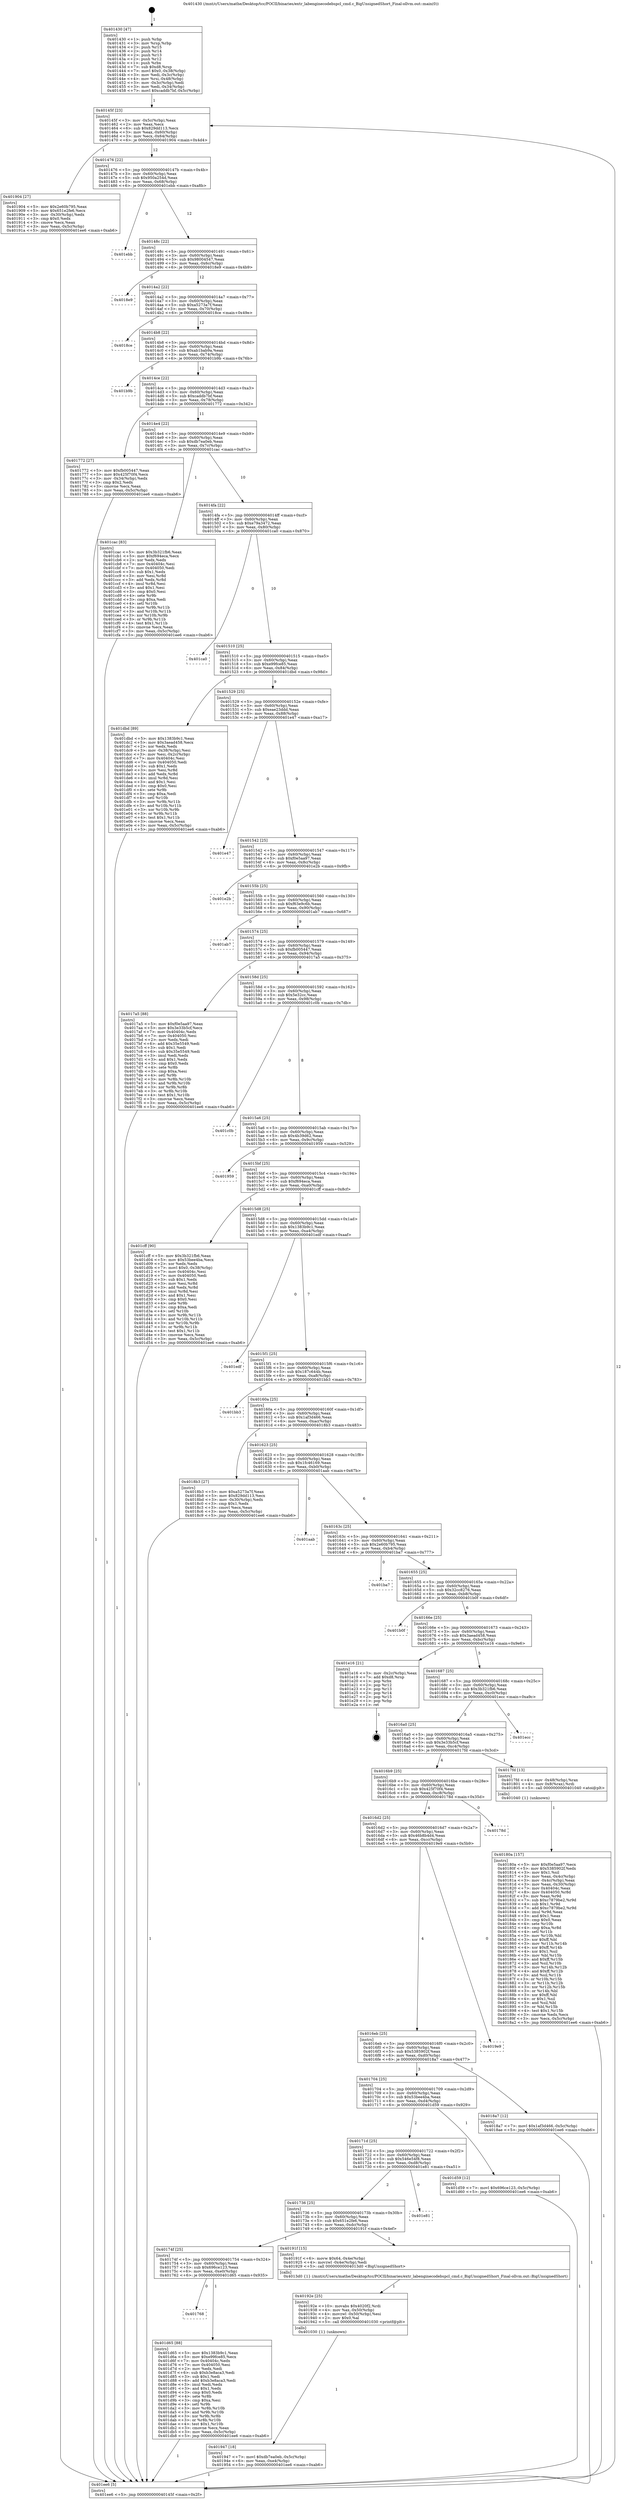 digraph "0x401430" {
  label = "0x401430 (/mnt/c/Users/mathe/Desktop/tcc/POCII/binaries/extr_labenginecodebspcl_cmd.c_BigUnsignedShort_Final-ollvm.out::main(0))"
  labelloc = "t"
  node[shape=record]

  Entry [label="",width=0.3,height=0.3,shape=circle,fillcolor=black,style=filled]
  "0x40145f" [label="{
     0x40145f [23]\l
     | [instrs]\l
     &nbsp;&nbsp;0x40145f \<+3\>: mov -0x5c(%rbp),%eax\l
     &nbsp;&nbsp;0x401462 \<+2\>: mov %eax,%ecx\l
     &nbsp;&nbsp;0x401464 \<+6\>: sub $0x829dd113,%ecx\l
     &nbsp;&nbsp;0x40146a \<+3\>: mov %eax,-0x60(%rbp)\l
     &nbsp;&nbsp;0x40146d \<+3\>: mov %ecx,-0x64(%rbp)\l
     &nbsp;&nbsp;0x401470 \<+6\>: je 0000000000401904 \<main+0x4d4\>\l
  }"]
  "0x401904" [label="{
     0x401904 [27]\l
     | [instrs]\l
     &nbsp;&nbsp;0x401904 \<+5\>: mov $0x2e60b795,%eax\l
     &nbsp;&nbsp;0x401909 \<+5\>: mov $0x651e2fe6,%ecx\l
     &nbsp;&nbsp;0x40190e \<+3\>: mov -0x30(%rbp),%edx\l
     &nbsp;&nbsp;0x401911 \<+3\>: cmp $0x0,%edx\l
     &nbsp;&nbsp;0x401914 \<+3\>: cmove %ecx,%eax\l
     &nbsp;&nbsp;0x401917 \<+3\>: mov %eax,-0x5c(%rbp)\l
     &nbsp;&nbsp;0x40191a \<+5\>: jmp 0000000000401ee6 \<main+0xab6\>\l
  }"]
  "0x401476" [label="{
     0x401476 [22]\l
     | [instrs]\l
     &nbsp;&nbsp;0x401476 \<+5\>: jmp 000000000040147b \<main+0x4b\>\l
     &nbsp;&nbsp;0x40147b \<+3\>: mov -0x60(%rbp),%eax\l
     &nbsp;&nbsp;0x40147e \<+5\>: sub $0x950a254d,%eax\l
     &nbsp;&nbsp;0x401483 \<+3\>: mov %eax,-0x68(%rbp)\l
     &nbsp;&nbsp;0x401486 \<+6\>: je 0000000000401ebb \<main+0xa8b\>\l
  }"]
  Exit [label="",width=0.3,height=0.3,shape=circle,fillcolor=black,style=filled,peripheries=2]
  "0x401ebb" [label="{
     0x401ebb\l
  }", style=dashed]
  "0x40148c" [label="{
     0x40148c [22]\l
     | [instrs]\l
     &nbsp;&nbsp;0x40148c \<+5\>: jmp 0000000000401491 \<main+0x61\>\l
     &nbsp;&nbsp;0x401491 \<+3\>: mov -0x60(%rbp),%eax\l
     &nbsp;&nbsp;0x401494 \<+5\>: sub $0x98004547,%eax\l
     &nbsp;&nbsp;0x401499 \<+3\>: mov %eax,-0x6c(%rbp)\l
     &nbsp;&nbsp;0x40149c \<+6\>: je 00000000004018e9 \<main+0x4b9\>\l
  }"]
  "0x401768" [label="{
     0x401768\l
  }", style=dashed]
  "0x4018e9" [label="{
     0x4018e9\l
  }", style=dashed]
  "0x4014a2" [label="{
     0x4014a2 [22]\l
     | [instrs]\l
     &nbsp;&nbsp;0x4014a2 \<+5\>: jmp 00000000004014a7 \<main+0x77\>\l
     &nbsp;&nbsp;0x4014a7 \<+3\>: mov -0x60(%rbp),%eax\l
     &nbsp;&nbsp;0x4014aa \<+5\>: sub $0xa5273a7f,%eax\l
     &nbsp;&nbsp;0x4014af \<+3\>: mov %eax,-0x70(%rbp)\l
     &nbsp;&nbsp;0x4014b2 \<+6\>: je 00000000004018ce \<main+0x49e\>\l
  }"]
  "0x401d65" [label="{
     0x401d65 [88]\l
     | [instrs]\l
     &nbsp;&nbsp;0x401d65 \<+5\>: mov $0x1383b9c1,%eax\l
     &nbsp;&nbsp;0x401d6a \<+5\>: mov $0xe99fce85,%ecx\l
     &nbsp;&nbsp;0x401d6f \<+7\>: mov 0x40404c,%edx\l
     &nbsp;&nbsp;0x401d76 \<+7\>: mov 0x404050,%esi\l
     &nbsp;&nbsp;0x401d7d \<+2\>: mov %edx,%edi\l
     &nbsp;&nbsp;0x401d7f \<+6\>: sub $0xb3e8aca3,%edi\l
     &nbsp;&nbsp;0x401d85 \<+3\>: sub $0x1,%edi\l
     &nbsp;&nbsp;0x401d88 \<+6\>: add $0xb3e8aca3,%edi\l
     &nbsp;&nbsp;0x401d8e \<+3\>: imul %edi,%edx\l
     &nbsp;&nbsp;0x401d91 \<+3\>: and $0x1,%edx\l
     &nbsp;&nbsp;0x401d94 \<+3\>: cmp $0x0,%edx\l
     &nbsp;&nbsp;0x401d97 \<+4\>: sete %r8b\l
     &nbsp;&nbsp;0x401d9b \<+3\>: cmp $0xa,%esi\l
     &nbsp;&nbsp;0x401d9e \<+4\>: setl %r9b\l
     &nbsp;&nbsp;0x401da2 \<+3\>: mov %r8b,%r10b\l
     &nbsp;&nbsp;0x401da5 \<+3\>: and %r9b,%r10b\l
     &nbsp;&nbsp;0x401da8 \<+3\>: xor %r9b,%r8b\l
     &nbsp;&nbsp;0x401dab \<+3\>: or %r8b,%r10b\l
     &nbsp;&nbsp;0x401dae \<+4\>: test $0x1,%r10b\l
     &nbsp;&nbsp;0x401db2 \<+3\>: cmovne %ecx,%eax\l
     &nbsp;&nbsp;0x401db5 \<+3\>: mov %eax,-0x5c(%rbp)\l
     &nbsp;&nbsp;0x401db8 \<+5\>: jmp 0000000000401ee6 \<main+0xab6\>\l
  }"]
  "0x4018ce" [label="{
     0x4018ce\l
  }", style=dashed]
  "0x4014b8" [label="{
     0x4014b8 [22]\l
     | [instrs]\l
     &nbsp;&nbsp;0x4014b8 \<+5\>: jmp 00000000004014bd \<main+0x8d\>\l
     &nbsp;&nbsp;0x4014bd \<+3\>: mov -0x60(%rbp),%eax\l
     &nbsp;&nbsp;0x4014c0 \<+5\>: sub $0xab1bab9a,%eax\l
     &nbsp;&nbsp;0x4014c5 \<+3\>: mov %eax,-0x74(%rbp)\l
     &nbsp;&nbsp;0x4014c8 \<+6\>: je 0000000000401b9b \<main+0x76b\>\l
  }"]
  "0x401947" [label="{
     0x401947 [18]\l
     | [instrs]\l
     &nbsp;&nbsp;0x401947 \<+7\>: movl $0xdb7ea0eb,-0x5c(%rbp)\l
     &nbsp;&nbsp;0x40194e \<+6\>: mov %eax,-0xe4(%rbp)\l
     &nbsp;&nbsp;0x401954 \<+5\>: jmp 0000000000401ee6 \<main+0xab6\>\l
  }"]
  "0x401b9b" [label="{
     0x401b9b\l
  }", style=dashed]
  "0x4014ce" [label="{
     0x4014ce [22]\l
     | [instrs]\l
     &nbsp;&nbsp;0x4014ce \<+5\>: jmp 00000000004014d3 \<main+0xa3\>\l
     &nbsp;&nbsp;0x4014d3 \<+3\>: mov -0x60(%rbp),%eax\l
     &nbsp;&nbsp;0x4014d6 \<+5\>: sub $0xcaddb7bf,%eax\l
     &nbsp;&nbsp;0x4014db \<+3\>: mov %eax,-0x78(%rbp)\l
     &nbsp;&nbsp;0x4014de \<+6\>: je 0000000000401772 \<main+0x342\>\l
  }"]
  "0x40192e" [label="{
     0x40192e [25]\l
     | [instrs]\l
     &nbsp;&nbsp;0x40192e \<+10\>: movabs $0x4020f2,%rdi\l
     &nbsp;&nbsp;0x401938 \<+4\>: mov %ax,-0x50(%rbp)\l
     &nbsp;&nbsp;0x40193c \<+4\>: movzwl -0x50(%rbp),%esi\l
     &nbsp;&nbsp;0x401940 \<+2\>: mov $0x0,%al\l
     &nbsp;&nbsp;0x401942 \<+5\>: call 0000000000401030 \<printf@plt\>\l
     | [calls]\l
     &nbsp;&nbsp;0x401030 \{1\} (unknown)\l
  }"]
  "0x401772" [label="{
     0x401772 [27]\l
     | [instrs]\l
     &nbsp;&nbsp;0x401772 \<+5\>: mov $0xfb005447,%eax\l
     &nbsp;&nbsp;0x401777 \<+5\>: mov $0x425f70f4,%ecx\l
     &nbsp;&nbsp;0x40177c \<+3\>: mov -0x34(%rbp),%edx\l
     &nbsp;&nbsp;0x40177f \<+3\>: cmp $0x2,%edx\l
     &nbsp;&nbsp;0x401782 \<+3\>: cmovne %ecx,%eax\l
     &nbsp;&nbsp;0x401785 \<+3\>: mov %eax,-0x5c(%rbp)\l
     &nbsp;&nbsp;0x401788 \<+5\>: jmp 0000000000401ee6 \<main+0xab6\>\l
  }"]
  "0x4014e4" [label="{
     0x4014e4 [22]\l
     | [instrs]\l
     &nbsp;&nbsp;0x4014e4 \<+5\>: jmp 00000000004014e9 \<main+0xb9\>\l
     &nbsp;&nbsp;0x4014e9 \<+3\>: mov -0x60(%rbp),%eax\l
     &nbsp;&nbsp;0x4014ec \<+5\>: sub $0xdb7ea0eb,%eax\l
     &nbsp;&nbsp;0x4014f1 \<+3\>: mov %eax,-0x7c(%rbp)\l
     &nbsp;&nbsp;0x4014f4 \<+6\>: je 0000000000401cac \<main+0x87c\>\l
  }"]
  "0x401ee6" [label="{
     0x401ee6 [5]\l
     | [instrs]\l
     &nbsp;&nbsp;0x401ee6 \<+5\>: jmp 000000000040145f \<main+0x2f\>\l
  }"]
  "0x401430" [label="{
     0x401430 [47]\l
     | [instrs]\l
     &nbsp;&nbsp;0x401430 \<+1\>: push %rbp\l
     &nbsp;&nbsp;0x401431 \<+3\>: mov %rsp,%rbp\l
     &nbsp;&nbsp;0x401434 \<+2\>: push %r15\l
     &nbsp;&nbsp;0x401436 \<+2\>: push %r14\l
     &nbsp;&nbsp;0x401438 \<+2\>: push %r13\l
     &nbsp;&nbsp;0x40143a \<+2\>: push %r12\l
     &nbsp;&nbsp;0x40143c \<+1\>: push %rbx\l
     &nbsp;&nbsp;0x40143d \<+7\>: sub $0xd8,%rsp\l
     &nbsp;&nbsp;0x401444 \<+7\>: movl $0x0,-0x38(%rbp)\l
     &nbsp;&nbsp;0x40144b \<+3\>: mov %edi,-0x3c(%rbp)\l
     &nbsp;&nbsp;0x40144e \<+4\>: mov %rsi,-0x48(%rbp)\l
     &nbsp;&nbsp;0x401452 \<+3\>: mov -0x3c(%rbp),%edi\l
     &nbsp;&nbsp;0x401455 \<+3\>: mov %edi,-0x34(%rbp)\l
     &nbsp;&nbsp;0x401458 \<+7\>: movl $0xcaddb7bf,-0x5c(%rbp)\l
  }"]
  "0x40174f" [label="{
     0x40174f [25]\l
     | [instrs]\l
     &nbsp;&nbsp;0x40174f \<+5\>: jmp 0000000000401754 \<main+0x324\>\l
     &nbsp;&nbsp;0x401754 \<+3\>: mov -0x60(%rbp),%eax\l
     &nbsp;&nbsp;0x401757 \<+5\>: sub $0x696ce123,%eax\l
     &nbsp;&nbsp;0x40175c \<+6\>: mov %eax,-0xe0(%rbp)\l
     &nbsp;&nbsp;0x401762 \<+6\>: je 0000000000401d65 \<main+0x935\>\l
  }"]
  "0x401cac" [label="{
     0x401cac [83]\l
     | [instrs]\l
     &nbsp;&nbsp;0x401cac \<+5\>: mov $0x3b321fb6,%eax\l
     &nbsp;&nbsp;0x401cb1 \<+5\>: mov $0xf694eca,%ecx\l
     &nbsp;&nbsp;0x401cb6 \<+2\>: xor %edx,%edx\l
     &nbsp;&nbsp;0x401cb8 \<+7\>: mov 0x40404c,%esi\l
     &nbsp;&nbsp;0x401cbf \<+7\>: mov 0x404050,%edi\l
     &nbsp;&nbsp;0x401cc6 \<+3\>: sub $0x1,%edx\l
     &nbsp;&nbsp;0x401cc9 \<+3\>: mov %esi,%r8d\l
     &nbsp;&nbsp;0x401ccc \<+3\>: add %edx,%r8d\l
     &nbsp;&nbsp;0x401ccf \<+4\>: imul %r8d,%esi\l
     &nbsp;&nbsp;0x401cd3 \<+3\>: and $0x1,%esi\l
     &nbsp;&nbsp;0x401cd6 \<+3\>: cmp $0x0,%esi\l
     &nbsp;&nbsp;0x401cd9 \<+4\>: sete %r9b\l
     &nbsp;&nbsp;0x401cdd \<+3\>: cmp $0xa,%edi\l
     &nbsp;&nbsp;0x401ce0 \<+4\>: setl %r10b\l
     &nbsp;&nbsp;0x401ce4 \<+3\>: mov %r9b,%r11b\l
     &nbsp;&nbsp;0x401ce7 \<+3\>: and %r10b,%r11b\l
     &nbsp;&nbsp;0x401cea \<+3\>: xor %r10b,%r9b\l
     &nbsp;&nbsp;0x401ced \<+3\>: or %r9b,%r11b\l
     &nbsp;&nbsp;0x401cf0 \<+4\>: test $0x1,%r11b\l
     &nbsp;&nbsp;0x401cf4 \<+3\>: cmovne %ecx,%eax\l
     &nbsp;&nbsp;0x401cf7 \<+3\>: mov %eax,-0x5c(%rbp)\l
     &nbsp;&nbsp;0x401cfa \<+5\>: jmp 0000000000401ee6 \<main+0xab6\>\l
  }"]
  "0x4014fa" [label="{
     0x4014fa [22]\l
     | [instrs]\l
     &nbsp;&nbsp;0x4014fa \<+5\>: jmp 00000000004014ff \<main+0xcf\>\l
     &nbsp;&nbsp;0x4014ff \<+3\>: mov -0x60(%rbp),%eax\l
     &nbsp;&nbsp;0x401502 \<+5\>: sub $0xe79a3472,%eax\l
     &nbsp;&nbsp;0x401507 \<+3\>: mov %eax,-0x80(%rbp)\l
     &nbsp;&nbsp;0x40150a \<+6\>: je 0000000000401ca0 \<main+0x870\>\l
  }"]
  "0x40191f" [label="{
     0x40191f [15]\l
     | [instrs]\l
     &nbsp;&nbsp;0x40191f \<+6\>: movw $0x64,-0x4e(%rbp)\l
     &nbsp;&nbsp;0x401925 \<+4\>: movzwl -0x4e(%rbp),%edi\l
     &nbsp;&nbsp;0x401929 \<+5\>: call 00000000004013d0 \<BigUnsignedShort\>\l
     | [calls]\l
     &nbsp;&nbsp;0x4013d0 \{1\} (/mnt/c/Users/mathe/Desktop/tcc/POCII/binaries/extr_labenginecodebspcl_cmd.c_BigUnsignedShort_Final-ollvm.out::BigUnsignedShort)\l
  }"]
  "0x401ca0" [label="{
     0x401ca0\l
  }", style=dashed]
  "0x401510" [label="{
     0x401510 [25]\l
     | [instrs]\l
     &nbsp;&nbsp;0x401510 \<+5\>: jmp 0000000000401515 \<main+0xe5\>\l
     &nbsp;&nbsp;0x401515 \<+3\>: mov -0x60(%rbp),%eax\l
     &nbsp;&nbsp;0x401518 \<+5\>: sub $0xe99fce85,%eax\l
     &nbsp;&nbsp;0x40151d \<+6\>: mov %eax,-0x84(%rbp)\l
     &nbsp;&nbsp;0x401523 \<+6\>: je 0000000000401dbd \<main+0x98d\>\l
  }"]
  "0x401736" [label="{
     0x401736 [25]\l
     | [instrs]\l
     &nbsp;&nbsp;0x401736 \<+5\>: jmp 000000000040173b \<main+0x30b\>\l
     &nbsp;&nbsp;0x40173b \<+3\>: mov -0x60(%rbp),%eax\l
     &nbsp;&nbsp;0x40173e \<+5\>: sub $0x651e2fe6,%eax\l
     &nbsp;&nbsp;0x401743 \<+6\>: mov %eax,-0xdc(%rbp)\l
     &nbsp;&nbsp;0x401749 \<+6\>: je 000000000040191f \<main+0x4ef\>\l
  }"]
  "0x401dbd" [label="{
     0x401dbd [89]\l
     | [instrs]\l
     &nbsp;&nbsp;0x401dbd \<+5\>: mov $0x1383b9c1,%eax\l
     &nbsp;&nbsp;0x401dc2 \<+5\>: mov $0x3aead458,%ecx\l
     &nbsp;&nbsp;0x401dc7 \<+2\>: xor %edx,%edx\l
     &nbsp;&nbsp;0x401dc9 \<+3\>: mov -0x38(%rbp),%esi\l
     &nbsp;&nbsp;0x401dcc \<+3\>: mov %esi,-0x2c(%rbp)\l
     &nbsp;&nbsp;0x401dcf \<+7\>: mov 0x40404c,%esi\l
     &nbsp;&nbsp;0x401dd6 \<+7\>: mov 0x404050,%edi\l
     &nbsp;&nbsp;0x401ddd \<+3\>: sub $0x1,%edx\l
     &nbsp;&nbsp;0x401de0 \<+3\>: mov %esi,%r8d\l
     &nbsp;&nbsp;0x401de3 \<+3\>: add %edx,%r8d\l
     &nbsp;&nbsp;0x401de6 \<+4\>: imul %r8d,%esi\l
     &nbsp;&nbsp;0x401dea \<+3\>: and $0x1,%esi\l
     &nbsp;&nbsp;0x401ded \<+3\>: cmp $0x0,%esi\l
     &nbsp;&nbsp;0x401df0 \<+4\>: sete %r9b\l
     &nbsp;&nbsp;0x401df4 \<+3\>: cmp $0xa,%edi\l
     &nbsp;&nbsp;0x401df7 \<+4\>: setl %r10b\l
     &nbsp;&nbsp;0x401dfb \<+3\>: mov %r9b,%r11b\l
     &nbsp;&nbsp;0x401dfe \<+3\>: and %r10b,%r11b\l
     &nbsp;&nbsp;0x401e01 \<+3\>: xor %r10b,%r9b\l
     &nbsp;&nbsp;0x401e04 \<+3\>: or %r9b,%r11b\l
     &nbsp;&nbsp;0x401e07 \<+4\>: test $0x1,%r11b\l
     &nbsp;&nbsp;0x401e0b \<+3\>: cmovne %ecx,%eax\l
     &nbsp;&nbsp;0x401e0e \<+3\>: mov %eax,-0x5c(%rbp)\l
     &nbsp;&nbsp;0x401e11 \<+5\>: jmp 0000000000401ee6 \<main+0xab6\>\l
  }"]
  "0x401529" [label="{
     0x401529 [25]\l
     | [instrs]\l
     &nbsp;&nbsp;0x401529 \<+5\>: jmp 000000000040152e \<main+0xfe\>\l
     &nbsp;&nbsp;0x40152e \<+3\>: mov -0x60(%rbp),%eax\l
     &nbsp;&nbsp;0x401531 \<+5\>: sub $0xeae23ddd,%eax\l
     &nbsp;&nbsp;0x401536 \<+6\>: mov %eax,-0x88(%rbp)\l
     &nbsp;&nbsp;0x40153c \<+6\>: je 0000000000401e47 \<main+0xa17\>\l
  }"]
  "0x401e81" [label="{
     0x401e81\l
  }", style=dashed]
  "0x401e47" [label="{
     0x401e47\l
  }", style=dashed]
  "0x401542" [label="{
     0x401542 [25]\l
     | [instrs]\l
     &nbsp;&nbsp;0x401542 \<+5\>: jmp 0000000000401547 \<main+0x117\>\l
     &nbsp;&nbsp;0x401547 \<+3\>: mov -0x60(%rbp),%eax\l
     &nbsp;&nbsp;0x40154a \<+5\>: sub $0xf0e5aa97,%eax\l
     &nbsp;&nbsp;0x40154f \<+6\>: mov %eax,-0x8c(%rbp)\l
     &nbsp;&nbsp;0x401555 \<+6\>: je 0000000000401e2b \<main+0x9fb\>\l
  }"]
  "0x40171d" [label="{
     0x40171d [25]\l
     | [instrs]\l
     &nbsp;&nbsp;0x40171d \<+5\>: jmp 0000000000401722 \<main+0x2f2\>\l
     &nbsp;&nbsp;0x401722 \<+3\>: mov -0x60(%rbp),%eax\l
     &nbsp;&nbsp;0x401725 \<+5\>: sub $0x546e54f8,%eax\l
     &nbsp;&nbsp;0x40172a \<+6\>: mov %eax,-0xd8(%rbp)\l
     &nbsp;&nbsp;0x401730 \<+6\>: je 0000000000401e81 \<main+0xa51\>\l
  }"]
  "0x401e2b" [label="{
     0x401e2b\l
  }", style=dashed]
  "0x40155b" [label="{
     0x40155b [25]\l
     | [instrs]\l
     &nbsp;&nbsp;0x40155b \<+5\>: jmp 0000000000401560 \<main+0x130\>\l
     &nbsp;&nbsp;0x401560 \<+3\>: mov -0x60(%rbp),%eax\l
     &nbsp;&nbsp;0x401563 \<+5\>: sub $0xf63e9c6b,%eax\l
     &nbsp;&nbsp;0x401568 \<+6\>: mov %eax,-0x90(%rbp)\l
     &nbsp;&nbsp;0x40156e \<+6\>: je 0000000000401ab7 \<main+0x687\>\l
  }"]
  "0x401d59" [label="{
     0x401d59 [12]\l
     | [instrs]\l
     &nbsp;&nbsp;0x401d59 \<+7\>: movl $0x696ce123,-0x5c(%rbp)\l
     &nbsp;&nbsp;0x401d60 \<+5\>: jmp 0000000000401ee6 \<main+0xab6\>\l
  }"]
  "0x401ab7" [label="{
     0x401ab7\l
  }", style=dashed]
  "0x401574" [label="{
     0x401574 [25]\l
     | [instrs]\l
     &nbsp;&nbsp;0x401574 \<+5\>: jmp 0000000000401579 \<main+0x149\>\l
     &nbsp;&nbsp;0x401579 \<+3\>: mov -0x60(%rbp),%eax\l
     &nbsp;&nbsp;0x40157c \<+5\>: sub $0xfb005447,%eax\l
     &nbsp;&nbsp;0x401581 \<+6\>: mov %eax,-0x94(%rbp)\l
     &nbsp;&nbsp;0x401587 \<+6\>: je 00000000004017a5 \<main+0x375\>\l
  }"]
  "0x401704" [label="{
     0x401704 [25]\l
     | [instrs]\l
     &nbsp;&nbsp;0x401704 \<+5\>: jmp 0000000000401709 \<main+0x2d9\>\l
     &nbsp;&nbsp;0x401709 \<+3\>: mov -0x60(%rbp),%eax\l
     &nbsp;&nbsp;0x40170c \<+5\>: sub $0x53bee4ba,%eax\l
     &nbsp;&nbsp;0x401711 \<+6\>: mov %eax,-0xd4(%rbp)\l
     &nbsp;&nbsp;0x401717 \<+6\>: je 0000000000401d59 \<main+0x929\>\l
  }"]
  "0x4017a5" [label="{
     0x4017a5 [88]\l
     | [instrs]\l
     &nbsp;&nbsp;0x4017a5 \<+5\>: mov $0xf0e5aa97,%eax\l
     &nbsp;&nbsp;0x4017aa \<+5\>: mov $0x3e33b5cf,%ecx\l
     &nbsp;&nbsp;0x4017af \<+7\>: mov 0x40404c,%edx\l
     &nbsp;&nbsp;0x4017b6 \<+7\>: mov 0x404050,%esi\l
     &nbsp;&nbsp;0x4017bd \<+2\>: mov %edx,%edi\l
     &nbsp;&nbsp;0x4017bf \<+6\>: add $0x35e5549,%edi\l
     &nbsp;&nbsp;0x4017c5 \<+3\>: sub $0x1,%edi\l
     &nbsp;&nbsp;0x4017c8 \<+6\>: sub $0x35e5549,%edi\l
     &nbsp;&nbsp;0x4017ce \<+3\>: imul %edi,%edx\l
     &nbsp;&nbsp;0x4017d1 \<+3\>: and $0x1,%edx\l
     &nbsp;&nbsp;0x4017d4 \<+3\>: cmp $0x0,%edx\l
     &nbsp;&nbsp;0x4017d7 \<+4\>: sete %r8b\l
     &nbsp;&nbsp;0x4017db \<+3\>: cmp $0xa,%esi\l
     &nbsp;&nbsp;0x4017de \<+4\>: setl %r9b\l
     &nbsp;&nbsp;0x4017e2 \<+3\>: mov %r8b,%r10b\l
     &nbsp;&nbsp;0x4017e5 \<+3\>: and %r9b,%r10b\l
     &nbsp;&nbsp;0x4017e8 \<+3\>: xor %r9b,%r8b\l
     &nbsp;&nbsp;0x4017eb \<+3\>: or %r8b,%r10b\l
     &nbsp;&nbsp;0x4017ee \<+4\>: test $0x1,%r10b\l
     &nbsp;&nbsp;0x4017f2 \<+3\>: cmovne %ecx,%eax\l
     &nbsp;&nbsp;0x4017f5 \<+3\>: mov %eax,-0x5c(%rbp)\l
     &nbsp;&nbsp;0x4017f8 \<+5\>: jmp 0000000000401ee6 \<main+0xab6\>\l
  }"]
  "0x40158d" [label="{
     0x40158d [25]\l
     | [instrs]\l
     &nbsp;&nbsp;0x40158d \<+5\>: jmp 0000000000401592 \<main+0x162\>\l
     &nbsp;&nbsp;0x401592 \<+3\>: mov -0x60(%rbp),%eax\l
     &nbsp;&nbsp;0x401595 \<+5\>: sub $0x5e32cc,%eax\l
     &nbsp;&nbsp;0x40159a \<+6\>: mov %eax,-0x98(%rbp)\l
     &nbsp;&nbsp;0x4015a0 \<+6\>: je 0000000000401c0b \<main+0x7db\>\l
  }"]
  "0x4018a7" [label="{
     0x4018a7 [12]\l
     | [instrs]\l
     &nbsp;&nbsp;0x4018a7 \<+7\>: movl $0x1af3d466,-0x5c(%rbp)\l
     &nbsp;&nbsp;0x4018ae \<+5\>: jmp 0000000000401ee6 \<main+0xab6\>\l
  }"]
  "0x401c0b" [label="{
     0x401c0b\l
  }", style=dashed]
  "0x4015a6" [label="{
     0x4015a6 [25]\l
     | [instrs]\l
     &nbsp;&nbsp;0x4015a6 \<+5\>: jmp 00000000004015ab \<main+0x17b\>\l
     &nbsp;&nbsp;0x4015ab \<+3\>: mov -0x60(%rbp),%eax\l
     &nbsp;&nbsp;0x4015ae \<+5\>: sub $0x4b39d62,%eax\l
     &nbsp;&nbsp;0x4015b3 \<+6\>: mov %eax,-0x9c(%rbp)\l
     &nbsp;&nbsp;0x4015b9 \<+6\>: je 0000000000401959 \<main+0x529\>\l
  }"]
  "0x4016eb" [label="{
     0x4016eb [25]\l
     | [instrs]\l
     &nbsp;&nbsp;0x4016eb \<+5\>: jmp 00000000004016f0 \<main+0x2c0\>\l
     &nbsp;&nbsp;0x4016f0 \<+3\>: mov -0x60(%rbp),%eax\l
     &nbsp;&nbsp;0x4016f3 \<+5\>: sub $0x5385902f,%eax\l
     &nbsp;&nbsp;0x4016f8 \<+6\>: mov %eax,-0xd0(%rbp)\l
     &nbsp;&nbsp;0x4016fe \<+6\>: je 00000000004018a7 \<main+0x477\>\l
  }"]
  "0x401959" [label="{
     0x401959\l
  }", style=dashed]
  "0x4015bf" [label="{
     0x4015bf [25]\l
     | [instrs]\l
     &nbsp;&nbsp;0x4015bf \<+5\>: jmp 00000000004015c4 \<main+0x194\>\l
     &nbsp;&nbsp;0x4015c4 \<+3\>: mov -0x60(%rbp),%eax\l
     &nbsp;&nbsp;0x4015c7 \<+5\>: sub $0xf694eca,%eax\l
     &nbsp;&nbsp;0x4015cc \<+6\>: mov %eax,-0xa0(%rbp)\l
     &nbsp;&nbsp;0x4015d2 \<+6\>: je 0000000000401cff \<main+0x8cf\>\l
  }"]
  "0x4019e9" [label="{
     0x4019e9\l
  }", style=dashed]
  "0x401cff" [label="{
     0x401cff [90]\l
     | [instrs]\l
     &nbsp;&nbsp;0x401cff \<+5\>: mov $0x3b321fb6,%eax\l
     &nbsp;&nbsp;0x401d04 \<+5\>: mov $0x53bee4ba,%ecx\l
     &nbsp;&nbsp;0x401d09 \<+2\>: xor %edx,%edx\l
     &nbsp;&nbsp;0x401d0b \<+7\>: movl $0x0,-0x38(%rbp)\l
     &nbsp;&nbsp;0x401d12 \<+7\>: mov 0x40404c,%esi\l
     &nbsp;&nbsp;0x401d19 \<+7\>: mov 0x404050,%edi\l
     &nbsp;&nbsp;0x401d20 \<+3\>: sub $0x1,%edx\l
     &nbsp;&nbsp;0x401d23 \<+3\>: mov %esi,%r8d\l
     &nbsp;&nbsp;0x401d26 \<+3\>: add %edx,%r8d\l
     &nbsp;&nbsp;0x401d29 \<+4\>: imul %r8d,%esi\l
     &nbsp;&nbsp;0x401d2d \<+3\>: and $0x1,%esi\l
     &nbsp;&nbsp;0x401d30 \<+3\>: cmp $0x0,%esi\l
     &nbsp;&nbsp;0x401d33 \<+4\>: sete %r9b\l
     &nbsp;&nbsp;0x401d37 \<+3\>: cmp $0xa,%edi\l
     &nbsp;&nbsp;0x401d3a \<+4\>: setl %r10b\l
     &nbsp;&nbsp;0x401d3e \<+3\>: mov %r9b,%r11b\l
     &nbsp;&nbsp;0x401d41 \<+3\>: and %r10b,%r11b\l
     &nbsp;&nbsp;0x401d44 \<+3\>: xor %r10b,%r9b\l
     &nbsp;&nbsp;0x401d47 \<+3\>: or %r9b,%r11b\l
     &nbsp;&nbsp;0x401d4a \<+4\>: test $0x1,%r11b\l
     &nbsp;&nbsp;0x401d4e \<+3\>: cmovne %ecx,%eax\l
     &nbsp;&nbsp;0x401d51 \<+3\>: mov %eax,-0x5c(%rbp)\l
     &nbsp;&nbsp;0x401d54 \<+5\>: jmp 0000000000401ee6 \<main+0xab6\>\l
  }"]
  "0x4015d8" [label="{
     0x4015d8 [25]\l
     | [instrs]\l
     &nbsp;&nbsp;0x4015d8 \<+5\>: jmp 00000000004015dd \<main+0x1ad\>\l
     &nbsp;&nbsp;0x4015dd \<+3\>: mov -0x60(%rbp),%eax\l
     &nbsp;&nbsp;0x4015e0 \<+5\>: sub $0x1383b9c1,%eax\l
     &nbsp;&nbsp;0x4015e5 \<+6\>: mov %eax,-0xa4(%rbp)\l
     &nbsp;&nbsp;0x4015eb \<+6\>: je 0000000000401edf \<main+0xaaf\>\l
  }"]
  "0x4016d2" [label="{
     0x4016d2 [25]\l
     | [instrs]\l
     &nbsp;&nbsp;0x4016d2 \<+5\>: jmp 00000000004016d7 \<main+0x2a7\>\l
     &nbsp;&nbsp;0x4016d7 \<+3\>: mov -0x60(%rbp),%eax\l
     &nbsp;&nbsp;0x4016da \<+5\>: sub $0x46b8b4d4,%eax\l
     &nbsp;&nbsp;0x4016df \<+6\>: mov %eax,-0xcc(%rbp)\l
     &nbsp;&nbsp;0x4016e5 \<+6\>: je 00000000004019e9 \<main+0x5b9\>\l
  }"]
  "0x401edf" [label="{
     0x401edf\l
  }", style=dashed]
  "0x4015f1" [label="{
     0x4015f1 [25]\l
     | [instrs]\l
     &nbsp;&nbsp;0x4015f1 \<+5\>: jmp 00000000004015f6 \<main+0x1c6\>\l
     &nbsp;&nbsp;0x4015f6 \<+3\>: mov -0x60(%rbp),%eax\l
     &nbsp;&nbsp;0x4015f9 \<+5\>: sub $0x187c644b,%eax\l
     &nbsp;&nbsp;0x4015fe \<+6\>: mov %eax,-0xa8(%rbp)\l
     &nbsp;&nbsp;0x401604 \<+6\>: je 0000000000401bb3 \<main+0x783\>\l
  }"]
  "0x40178d" [label="{
     0x40178d\l
  }", style=dashed]
  "0x401bb3" [label="{
     0x401bb3\l
  }", style=dashed]
  "0x40160a" [label="{
     0x40160a [25]\l
     | [instrs]\l
     &nbsp;&nbsp;0x40160a \<+5\>: jmp 000000000040160f \<main+0x1df\>\l
     &nbsp;&nbsp;0x40160f \<+3\>: mov -0x60(%rbp),%eax\l
     &nbsp;&nbsp;0x401612 \<+5\>: sub $0x1af3d466,%eax\l
     &nbsp;&nbsp;0x401617 \<+6\>: mov %eax,-0xac(%rbp)\l
     &nbsp;&nbsp;0x40161d \<+6\>: je 00000000004018b3 \<main+0x483\>\l
  }"]
  "0x40180a" [label="{
     0x40180a [157]\l
     | [instrs]\l
     &nbsp;&nbsp;0x40180a \<+5\>: mov $0xf0e5aa97,%ecx\l
     &nbsp;&nbsp;0x40180f \<+5\>: mov $0x5385902f,%edx\l
     &nbsp;&nbsp;0x401814 \<+3\>: mov $0x1,%sil\l
     &nbsp;&nbsp;0x401817 \<+3\>: mov %eax,-0x4c(%rbp)\l
     &nbsp;&nbsp;0x40181a \<+3\>: mov -0x4c(%rbp),%eax\l
     &nbsp;&nbsp;0x40181d \<+3\>: mov %eax,-0x30(%rbp)\l
     &nbsp;&nbsp;0x401820 \<+7\>: mov 0x40404c,%eax\l
     &nbsp;&nbsp;0x401827 \<+8\>: mov 0x404050,%r8d\l
     &nbsp;&nbsp;0x40182f \<+3\>: mov %eax,%r9d\l
     &nbsp;&nbsp;0x401832 \<+7\>: sub $0xc7879be2,%r9d\l
     &nbsp;&nbsp;0x401839 \<+4\>: sub $0x1,%r9d\l
     &nbsp;&nbsp;0x40183d \<+7\>: add $0xc7879be2,%r9d\l
     &nbsp;&nbsp;0x401844 \<+4\>: imul %r9d,%eax\l
     &nbsp;&nbsp;0x401848 \<+3\>: and $0x1,%eax\l
     &nbsp;&nbsp;0x40184b \<+3\>: cmp $0x0,%eax\l
     &nbsp;&nbsp;0x40184e \<+4\>: sete %r10b\l
     &nbsp;&nbsp;0x401852 \<+4\>: cmp $0xa,%r8d\l
     &nbsp;&nbsp;0x401856 \<+4\>: setl %r11b\l
     &nbsp;&nbsp;0x40185a \<+3\>: mov %r10b,%bl\l
     &nbsp;&nbsp;0x40185d \<+3\>: xor $0xff,%bl\l
     &nbsp;&nbsp;0x401860 \<+3\>: mov %r11b,%r14b\l
     &nbsp;&nbsp;0x401863 \<+4\>: xor $0xff,%r14b\l
     &nbsp;&nbsp;0x401867 \<+4\>: xor $0x1,%sil\l
     &nbsp;&nbsp;0x40186b \<+3\>: mov %bl,%r15b\l
     &nbsp;&nbsp;0x40186e \<+4\>: and $0xff,%r15b\l
     &nbsp;&nbsp;0x401872 \<+3\>: and %sil,%r10b\l
     &nbsp;&nbsp;0x401875 \<+3\>: mov %r14b,%r12b\l
     &nbsp;&nbsp;0x401878 \<+4\>: and $0xff,%r12b\l
     &nbsp;&nbsp;0x40187c \<+3\>: and %sil,%r11b\l
     &nbsp;&nbsp;0x40187f \<+3\>: or %r10b,%r15b\l
     &nbsp;&nbsp;0x401882 \<+3\>: or %r11b,%r12b\l
     &nbsp;&nbsp;0x401885 \<+3\>: xor %r12b,%r15b\l
     &nbsp;&nbsp;0x401888 \<+3\>: or %r14b,%bl\l
     &nbsp;&nbsp;0x40188b \<+3\>: xor $0xff,%bl\l
     &nbsp;&nbsp;0x40188e \<+4\>: or $0x1,%sil\l
     &nbsp;&nbsp;0x401892 \<+3\>: and %sil,%bl\l
     &nbsp;&nbsp;0x401895 \<+3\>: or %bl,%r15b\l
     &nbsp;&nbsp;0x401898 \<+4\>: test $0x1,%r15b\l
     &nbsp;&nbsp;0x40189c \<+3\>: cmovne %edx,%ecx\l
     &nbsp;&nbsp;0x40189f \<+3\>: mov %ecx,-0x5c(%rbp)\l
     &nbsp;&nbsp;0x4018a2 \<+5\>: jmp 0000000000401ee6 \<main+0xab6\>\l
  }"]
  "0x4018b3" [label="{
     0x4018b3 [27]\l
     | [instrs]\l
     &nbsp;&nbsp;0x4018b3 \<+5\>: mov $0xa5273a7f,%eax\l
     &nbsp;&nbsp;0x4018b8 \<+5\>: mov $0x829dd113,%ecx\l
     &nbsp;&nbsp;0x4018bd \<+3\>: mov -0x30(%rbp),%edx\l
     &nbsp;&nbsp;0x4018c0 \<+3\>: cmp $0x1,%edx\l
     &nbsp;&nbsp;0x4018c3 \<+3\>: cmovl %ecx,%eax\l
     &nbsp;&nbsp;0x4018c6 \<+3\>: mov %eax,-0x5c(%rbp)\l
     &nbsp;&nbsp;0x4018c9 \<+5\>: jmp 0000000000401ee6 \<main+0xab6\>\l
  }"]
  "0x401623" [label="{
     0x401623 [25]\l
     | [instrs]\l
     &nbsp;&nbsp;0x401623 \<+5\>: jmp 0000000000401628 \<main+0x1f8\>\l
     &nbsp;&nbsp;0x401628 \<+3\>: mov -0x60(%rbp),%eax\l
     &nbsp;&nbsp;0x40162b \<+5\>: sub $0x1fc46169,%eax\l
     &nbsp;&nbsp;0x401630 \<+6\>: mov %eax,-0xb0(%rbp)\l
     &nbsp;&nbsp;0x401636 \<+6\>: je 0000000000401aab \<main+0x67b\>\l
  }"]
  "0x4016b9" [label="{
     0x4016b9 [25]\l
     | [instrs]\l
     &nbsp;&nbsp;0x4016b9 \<+5\>: jmp 00000000004016be \<main+0x28e\>\l
     &nbsp;&nbsp;0x4016be \<+3\>: mov -0x60(%rbp),%eax\l
     &nbsp;&nbsp;0x4016c1 \<+5\>: sub $0x425f70f4,%eax\l
     &nbsp;&nbsp;0x4016c6 \<+6\>: mov %eax,-0xc8(%rbp)\l
     &nbsp;&nbsp;0x4016cc \<+6\>: je 000000000040178d \<main+0x35d\>\l
  }"]
  "0x401aab" [label="{
     0x401aab\l
  }", style=dashed]
  "0x40163c" [label="{
     0x40163c [25]\l
     | [instrs]\l
     &nbsp;&nbsp;0x40163c \<+5\>: jmp 0000000000401641 \<main+0x211\>\l
     &nbsp;&nbsp;0x401641 \<+3\>: mov -0x60(%rbp),%eax\l
     &nbsp;&nbsp;0x401644 \<+5\>: sub $0x2e60b795,%eax\l
     &nbsp;&nbsp;0x401649 \<+6\>: mov %eax,-0xb4(%rbp)\l
     &nbsp;&nbsp;0x40164f \<+6\>: je 0000000000401ba7 \<main+0x777\>\l
  }"]
  "0x4017fd" [label="{
     0x4017fd [13]\l
     | [instrs]\l
     &nbsp;&nbsp;0x4017fd \<+4\>: mov -0x48(%rbp),%rax\l
     &nbsp;&nbsp;0x401801 \<+4\>: mov 0x8(%rax),%rdi\l
     &nbsp;&nbsp;0x401805 \<+5\>: call 0000000000401040 \<atoi@plt\>\l
     | [calls]\l
     &nbsp;&nbsp;0x401040 \{1\} (unknown)\l
  }"]
  "0x401ba7" [label="{
     0x401ba7\l
  }", style=dashed]
  "0x401655" [label="{
     0x401655 [25]\l
     | [instrs]\l
     &nbsp;&nbsp;0x401655 \<+5\>: jmp 000000000040165a \<main+0x22a\>\l
     &nbsp;&nbsp;0x40165a \<+3\>: mov -0x60(%rbp),%eax\l
     &nbsp;&nbsp;0x40165d \<+5\>: sub $0x32cc8276,%eax\l
     &nbsp;&nbsp;0x401662 \<+6\>: mov %eax,-0xb8(%rbp)\l
     &nbsp;&nbsp;0x401668 \<+6\>: je 0000000000401b0f \<main+0x6df\>\l
  }"]
  "0x4016a0" [label="{
     0x4016a0 [25]\l
     | [instrs]\l
     &nbsp;&nbsp;0x4016a0 \<+5\>: jmp 00000000004016a5 \<main+0x275\>\l
     &nbsp;&nbsp;0x4016a5 \<+3\>: mov -0x60(%rbp),%eax\l
     &nbsp;&nbsp;0x4016a8 \<+5\>: sub $0x3e33b5cf,%eax\l
     &nbsp;&nbsp;0x4016ad \<+6\>: mov %eax,-0xc4(%rbp)\l
     &nbsp;&nbsp;0x4016b3 \<+6\>: je 00000000004017fd \<main+0x3cd\>\l
  }"]
  "0x401b0f" [label="{
     0x401b0f\l
  }", style=dashed]
  "0x40166e" [label="{
     0x40166e [25]\l
     | [instrs]\l
     &nbsp;&nbsp;0x40166e \<+5\>: jmp 0000000000401673 \<main+0x243\>\l
     &nbsp;&nbsp;0x401673 \<+3\>: mov -0x60(%rbp),%eax\l
     &nbsp;&nbsp;0x401676 \<+5\>: sub $0x3aead458,%eax\l
     &nbsp;&nbsp;0x40167b \<+6\>: mov %eax,-0xbc(%rbp)\l
     &nbsp;&nbsp;0x401681 \<+6\>: je 0000000000401e16 \<main+0x9e6\>\l
  }"]
  "0x401ecc" [label="{
     0x401ecc\l
  }", style=dashed]
  "0x401e16" [label="{
     0x401e16 [21]\l
     | [instrs]\l
     &nbsp;&nbsp;0x401e16 \<+3\>: mov -0x2c(%rbp),%eax\l
     &nbsp;&nbsp;0x401e19 \<+7\>: add $0xd8,%rsp\l
     &nbsp;&nbsp;0x401e20 \<+1\>: pop %rbx\l
     &nbsp;&nbsp;0x401e21 \<+2\>: pop %r12\l
     &nbsp;&nbsp;0x401e23 \<+2\>: pop %r13\l
     &nbsp;&nbsp;0x401e25 \<+2\>: pop %r14\l
     &nbsp;&nbsp;0x401e27 \<+2\>: pop %r15\l
     &nbsp;&nbsp;0x401e29 \<+1\>: pop %rbp\l
     &nbsp;&nbsp;0x401e2a \<+1\>: ret\l
  }"]
  "0x401687" [label="{
     0x401687 [25]\l
     | [instrs]\l
     &nbsp;&nbsp;0x401687 \<+5\>: jmp 000000000040168c \<main+0x25c\>\l
     &nbsp;&nbsp;0x40168c \<+3\>: mov -0x60(%rbp),%eax\l
     &nbsp;&nbsp;0x40168f \<+5\>: sub $0x3b321fb6,%eax\l
     &nbsp;&nbsp;0x401694 \<+6\>: mov %eax,-0xc0(%rbp)\l
     &nbsp;&nbsp;0x40169a \<+6\>: je 0000000000401ecc \<main+0xa9c\>\l
  }"]
  Entry -> "0x401430" [label=" 1"]
  "0x40145f" -> "0x401904" [label=" 1"]
  "0x40145f" -> "0x401476" [label=" 12"]
  "0x401e16" -> Exit [label=" 1"]
  "0x401476" -> "0x401ebb" [label=" 0"]
  "0x401476" -> "0x40148c" [label=" 12"]
  "0x401dbd" -> "0x401ee6" [label=" 1"]
  "0x40148c" -> "0x4018e9" [label=" 0"]
  "0x40148c" -> "0x4014a2" [label=" 12"]
  "0x401d65" -> "0x401ee6" [label=" 1"]
  "0x4014a2" -> "0x4018ce" [label=" 0"]
  "0x4014a2" -> "0x4014b8" [label=" 12"]
  "0x40174f" -> "0x401768" [label=" 0"]
  "0x4014b8" -> "0x401b9b" [label=" 0"]
  "0x4014b8" -> "0x4014ce" [label=" 12"]
  "0x40174f" -> "0x401d65" [label=" 1"]
  "0x4014ce" -> "0x401772" [label=" 1"]
  "0x4014ce" -> "0x4014e4" [label=" 11"]
  "0x401772" -> "0x401ee6" [label=" 1"]
  "0x401430" -> "0x40145f" [label=" 1"]
  "0x401ee6" -> "0x40145f" [label=" 12"]
  "0x401d59" -> "0x401ee6" [label=" 1"]
  "0x4014e4" -> "0x401cac" [label=" 1"]
  "0x4014e4" -> "0x4014fa" [label=" 10"]
  "0x401cff" -> "0x401ee6" [label=" 1"]
  "0x4014fa" -> "0x401ca0" [label=" 0"]
  "0x4014fa" -> "0x401510" [label=" 10"]
  "0x401cac" -> "0x401ee6" [label=" 1"]
  "0x401510" -> "0x401dbd" [label=" 1"]
  "0x401510" -> "0x401529" [label=" 9"]
  "0x40192e" -> "0x401947" [label=" 1"]
  "0x401529" -> "0x401e47" [label=" 0"]
  "0x401529" -> "0x401542" [label=" 9"]
  "0x40191f" -> "0x40192e" [label=" 1"]
  "0x401542" -> "0x401e2b" [label=" 0"]
  "0x401542" -> "0x40155b" [label=" 9"]
  "0x401736" -> "0x40191f" [label=" 1"]
  "0x40155b" -> "0x401ab7" [label=" 0"]
  "0x40155b" -> "0x401574" [label=" 9"]
  "0x401947" -> "0x401ee6" [label=" 1"]
  "0x401574" -> "0x4017a5" [label=" 1"]
  "0x401574" -> "0x40158d" [label=" 8"]
  "0x4017a5" -> "0x401ee6" [label=" 1"]
  "0x40171d" -> "0x401e81" [label=" 0"]
  "0x40158d" -> "0x401c0b" [label=" 0"]
  "0x40158d" -> "0x4015a6" [label=" 8"]
  "0x401736" -> "0x40174f" [label=" 1"]
  "0x4015a6" -> "0x401959" [label=" 0"]
  "0x4015a6" -> "0x4015bf" [label=" 8"]
  "0x401704" -> "0x401d59" [label=" 1"]
  "0x4015bf" -> "0x401cff" [label=" 1"]
  "0x4015bf" -> "0x4015d8" [label=" 7"]
  "0x40171d" -> "0x401736" [label=" 2"]
  "0x4015d8" -> "0x401edf" [label=" 0"]
  "0x4015d8" -> "0x4015f1" [label=" 7"]
  "0x4018b3" -> "0x401ee6" [label=" 1"]
  "0x4015f1" -> "0x401bb3" [label=" 0"]
  "0x4015f1" -> "0x40160a" [label=" 7"]
  "0x4018a7" -> "0x401ee6" [label=" 1"]
  "0x40160a" -> "0x4018b3" [label=" 1"]
  "0x40160a" -> "0x401623" [label=" 6"]
  "0x4016eb" -> "0x4018a7" [label=" 1"]
  "0x401623" -> "0x401aab" [label=" 0"]
  "0x401623" -> "0x40163c" [label=" 6"]
  "0x401704" -> "0x40171d" [label=" 2"]
  "0x40163c" -> "0x401ba7" [label=" 0"]
  "0x40163c" -> "0x401655" [label=" 6"]
  "0x4016d2" -> "0x4016eb" [label=" 4"]
  "0x401655" -> "0x401b0f" [label=" 0"]
  "0x401655" -> "0x40166e" [label=" 6"]
  "0x401904" -> "0x401ee6" [label=" 1"]
  "0x40166e" -> "0x401e16" [label=" 1"]
  "0x40166e" -> "0x401687" [label=" 5"]
  "0x4016b9" -> "0x4016d2" [label=" 4"]
  "0x401687" -> "0x401ecc" [label=" 0"]
  "0x401687" -> "0x4016a0" [label=" 5"]
  "0x4016d2" -> "0x4019e9" [label=" 0"]
  "0x4016a0" -> "0x4017fd" [label=" 1"]
  "0x4016a0" -> "0x4016b9" [label=" 4"]
  "0x4017fd" -> "0x40180a" [label=" 1"]
  "0x40180a" -> "0x401ee6" [label=" 1"]
  "0x4016eb" -> "0x401704" [label=" 3"]
  "0x4016b9" -> "0x40178d" [label=" 0"]
}
